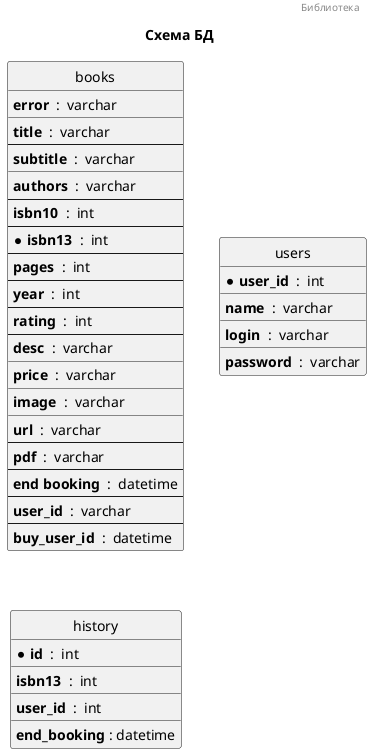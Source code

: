 @startuml

header Библиотека
title Схема БД

hide circle
skinparam linetype ortho


entity books {
  **error**  :  varchar
  __
  **title**  :  varchar
  --
  **subtitle**  :  varchar
  __
  **authors**  :  varchar
  --
  **isbn10**  :  int
  --
  *  **isbn13**  :  int
  --
  **pages**  :  int
  --
  **year**  :  int
  --
  **rating**  :  int
  --
  **desc**  :  varchar
  __
  **price**  :  varchar
  __
  **image**  :  varchar
  __
  **url**  :  varchar
  --
  **pdf**  :  varchar
  --
  **end booking**  :  datetime
  --
  **user_id**  :  varchar
  --
  **buy_user_id**  :  datetime
}

entity users {
  * **user_id**  :  int
  __
  **name**  :  varchar
  __
  **login**  :  varchar
  __
  **password**  :  varchar
}

entity history {
  * **id**  :  int
  __
  **isbn13**  :  int
  __
  **user_id**  :  int
  __
  **end_booking** : datetime
}


@enduml
